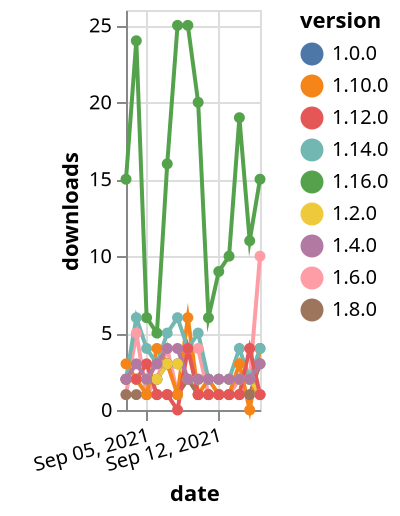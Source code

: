 {"$schema": "https://vega.github.io/schema/vega-lite/v5.json", "description": "A simple bar chart with embedded data.", "data": {"values": [{"date": "2021-09-03", "total": 4439, "delta": 1, "version": "1.6.0"}, {"date": "2021-09-04", "total": 4444, "delta": 5, "version": "1.6.0"}, {"date": "2021-09-05", "total": 4445, "delta": 1, "version": "1.6.0"}, {"date": "2021-09-06", "total": 4447, "delta": 2, "version": "1.6.0"}, {"date": "2021-09-07", "total": 4451, "delta": 4, "version": "1.6.0"}, {"date": "2021-09-08", "total": 4452, "delta": 1, "version": "1.6.0"}, {"date": "2021-09-09", "total": 4456, "delta": 4, "version": "1.6.0"}, {"date": "2021-09-10", "total": 4460, "delta": 4, "version": "1.6.0"}, {"date": "2021-09-11", "total": 4461, "delta": 1, "version": "1.6.0"}, {"date": "2021-09-12", "total": 4462, "delta": 1, "version": "1.6.0"}, {"date": "2021-09-13", "total": 4463, "delta": 1, "version": "1.6.0"}, {"date": "2021-09-14", "total": 4465, "delta": 2, "version": "1.6.0"}, {"date": "2021-09-15", "total": 4467, "delta": 2, "version": "1.6.0"}, {"date": "2021-09-16", "total": 4477, "delta": 10, "version": "1.6.0"}, {"date": "2021-09-03", "total": 2707, "delta": 1, "version": "1.8.0"}, {"date": "2021-09-04", "total": 2708, "delta": 1, "version": "1.8.0"}, {"date": "2021-09-05", "total": 2709, "delta": 1, "version": "1.8.0"}, {"date": "2021-09-06", "total": 2710, "delta": 1, "version": "1.8.0"}, {"date": "2021-09-07", "total": 2711, "delta": 1, "version": "1.8.0"}, {"date": "2021-09-08", "total": 2712, "delta": 1, "version": "1.8.0"}, {"date": "2021-09-09", "total": 2714, "delta": 2, "version": "1.8.0"}, {"date": "2021-09-10", "total": 2715, "delta": 1, "version": "1.8.0"}, {"date": "2021-09-11", "total": 2716, "delta": 1, "version": "1.8.0"}, {"date": "2021-09-12", "total": 2717, "delta": 1, "version": "1.8.0"}, {"date": "2021-09-13", "total": 2718, "delta": 1, "version": "1.8.0"}, {"date": "2021-09-14", "total": 2719, "delta": 1, "version": "1.8.0"}, {"date": "2021-09-15", "total": 2720, "delta": 1, "version": "1.8.0"}, {"date": "2021-09-16", "total": 2723, "delta": 3, "version": "1.8.0"}, {"date": "2021-09-03", "total": 3335, "delta": 3, "version": "1.10.0"}, {"date": "2021-09-04", "total": 3337, "delta": 2, "version": "1.10.0"}, {"date": "2021-09-05", "total": 3338, "delta": 1, "version": "1.10.0"}, {"date": "2021-09-06", "total": 3342, "delta": 4, "version": "1.10.0"}, {"date": "2021-09-07", "total": 3345, "delta": 3, "version": "1.10.0"}, {"date": "2021-09-08", "total": 3346, "delta": 1, "version": "1.10.0"}, {"date": "2021-09-09", "total": 3352, "delta": 6, "version": "1.10.0"}, {"date": "2021-09-10", "total": 3353, "delta": 1, "version": "1.10.0"}, {"date": "2021-09-11", "total": 3355, "delta": 2, "version": "1.10.0"}, {"date": "2021-09-12", "total": 3356, "delta": 1, "version": "1.10.0"}, {"date": "2021-09-13", "total": 3357, "delta": 1, "version": "1.10.0"}, {"date": "2021-09-14", "total": 3360, "delta": 3, "version": "1.10.0"}, {"date": "2021-09-15", "total": 3360, "delta": 0, "version": "1.10.0"}, {"date": "2021-09-16", "total": 3364, "delta": 4, "version": "1.10.0"}, {"date": "2021-09-03", "total": 2952, "delta": 2, "version": "1.0.0"}, {"date": "2021-09-04", "total": 2954, "delta": 2, "version": "1.0.0"}, {"date": "2021-09-05", "total": 2956, "delta": 2, "version": "1.0.0"}, {"date": "2021-09-06", "total": 2958, "delta": 2, "version": "1.0.0"}, {"date": "2021-09-07", "total": 2961, "delta": 3, "version": "1.0.0"}, {"date": "2021-09-08", "total": 2964, "delta": 3, "version": "1.0.0"}, {"date": "2021-09-09", "total": 2966, "delta": 2, "version": "1.0.0"}, {"date": "2021-09-10", "total": 2968, "delta": 2, "version": "1.0.0"}, {"date": "2021-09-11", "total": 2970, "delta": 2, "version": "1.0.0"}, {"date": "2021-09-12", "total": 2972, "delta": 2, "version": "1.0.0"}, {"date": "2021-09-13", "total": 2974, "delta": 2, "version": "1.0.0"}, {"date": "2021-09-14", "total": 2976, "delta": 2, "version": "1.0.0"}, {"date": "2021-09-15", "total": 2978, "delta": 2, "version": "1.0.0"}, {"date": "2021-09-16", "total": 2979, "delta": 1, "version": "1.0.0"}, {"date": "2021-09-03", "total": 873, "delta": 15, "version": "1.16.0"}, {"date": "2021-09-04", "total": 897, "delta": 24, "version": "1.16.0"}, {"date": "2021-09-05", "total": 903, "delta": 6, "version": "1.16.0"}, {"date": "2021-09-06", "total": 908, "delta": 5, "version": "1.16.0"}, {"date": "2021-09-07", "total": 924, "delta": 16, "version": "1.16.0"}, {"date": "2021-09-08", "total": 949, "delta": 25, "version": "1.16.0"}, {"date": "2021-09-09", "total": 974, "delta": 25, "version": "1.16.0"}, {"date": "2021-09-10", "total": 994, "delta": 20, "version": "1.16.0"}, {"date": "2021-09-11", "total": 1000, "delta": 6, "version": "1.16.0"}, {"date": "2021-09-12", "total": 1009, "delta": 9, "version": "1.16.0"}, {"date": "2021-09-13", "total": 1019, "delta": 10, "version": "1.16.0"}, {"date": "2021-09-14", "total": 1038, "delta": 19, "version": "1.16.0"}, {"date": "2021-09-15", "total": 1049, "delta": 11, "version": "1.16.0"}, {"date": "2021-09-16", "total": 1064, "delta": 15, "version": "1.16.0"}, {"date": "2021-09-03", "total": 7526, "delta": 2, "version": "1.2.0"}, {"date": "2021-09-04", "total": 7528, "delta": 2, "version": "1.2.0"}, {"date": "2021-09-05", "total": 7530, "delta": 2, "version": "1.2.0"}, {"date": "2021-09-06", "total": 7532, "delta": 2, "version": "1.2.0"}, {"date": "2021-09-07", "total": 7535, "delta": 3, "version": "1.2.0"}, {"date": "2021-09-08", "total": 7538, "delta": 3, "version": "1.2.0"}, {"date": "2021-09-09", "total": 7540, "delta": 2, "version": "1.2.0"}, {"date": "2021-09-10", "total": 7542, "delta": 2, "version": "1.2.0"}, {"date": "2021-09-11", "total": 7544, "delta": 2, "version": "1.2.0"}, {"date": "2021-09-12", "total": 7546, "delta": 2, "version": "1.2.0"}, {"date": "2021-09-13", "total": 7548, "delta": 2, "version": "1.2.0"}, {"date": "2021-09-14", "total": 7550, "delta": 2, "version": "1.2.0"}, {"date": "2021-09-15", "total": 7552, "delta": 2, "version": "1.2.0"}, {"date": "2021-09-16", "total": 7553, "delta": 1, "version": "1.2.0"}, {"date": "2021-09-03", "total": 2257, "delta": 2, "version": "1.14.0"}, {"date": "2021-09-04", "total": 2263, "delta": 6, "version": "1.14.0"}, {"date": "2021-09-05", "total": 2267, "delta": 4, "version": "1.14.0"}, {"date": "2021-09-06", "total": 2270, "delta": 3, "version": "1.14.0"}, {"date": "2021-09-07", "total": 2275, "delta": 5, "version": "1.14.0"}, {"date": "2021-09-08", "total": 2281, "delta": 6, "version": "1.14.0"}, {"date": "2021-09-09", "total": 2285, "delta": 4, "version": "1.14.0"}, {"date": "2021-09-10", "total": 2290, "delta": 5, "version": "1.14.0"}, {"date": "2021-09-11", "total": 2292, "delta": 2, "version": "1.14.0"}, {"date": "2021-09-12", "total": 2294, "delta": 2, "version": "1.14.0"}, {"date": "2021-09-13", "total": 2296, "delta": 2, "version": "1.14.0"}, {"date": "2021-09-14", "total": 2300, "delta": 4, "version": "1.14.0"}, {"date": "2021-09-15", "total": 2302, "delta": 2, "version": "1.14.0"}, {"date": "2021-09-16", "total": 2306, "delta": 4, "version": "1.14.0"}, {"date": "2021-09-03", "total": 4937, "delta": 2, "version": "1.12.0"}, {"date": "2021-09-04", "total": 4939, "delta": 2, "version": "1.12.0"}, {"date": "2021-09-05", "total": 4942, "delta": 3, "version": "1.12.0"}, {"date": "2021-09-06", "total": 4943, "delta": 1, "version": "1.12.0"}, {"date": "2021-09-07", "total": 4944, "delta": 1, "version": "1.12.0"}, {"date": "2021-09-08", "total": 4944, "delta": 0, "version": "1.12.0"}, {"date": "2021-09-09", "total": 4948, "delta": 4, "version": "1.12.0"}, {"date": "2021-09-10", "total": 4949, "delta": 1, "version": "1.12.0"}, {"date": "2021-09-11", "total": 4950, "delta": 1, "version": "1.12.0"}, {"date": "2021-09-12", "total": 4951, "delta": 1, "version": "1.12.0"}, {"date": "2021-09-13", "total": 4952, "delta": 1, "version": "1.12.0"}, {"date": "2021-09-14", "total": 4953, "delta": 1, "version": "1.12.0"}, {"date": "2021-09-15", "total": 4957, "delta": 4, "version": "1.12.0"}, {"date": "2021-09-16", "total": 4958, "delta": 1, "version": "1.12.0"}, {"date": "2021-09-03", "total": 10361, "delta": 2, "version": "1.4.0"}, {"date": "2021-09-04", "total": 10364, "delta": 3, "version": "1.4.0"}, {"date": "2021-09-05", "total": 10366, "delta": 2, "version": "1.4.0"}, {"date": "2021-09-06", "total": 10369, "delta": 3, "version": "1.4.0"}, {"date": "2021-09-07", "total": 10373, "delta": 4, "version": "1.4.0"}, {"date": "2021-09-08", "total": 10377, "delta": 4, "version": "1.4.0"}, {"date": "2021-09-09", "total": 10379, "delta": 2, "version": "1.4.0"}, {"date": "2021-09-10", "total": 10381, "delta": 2, "version": "1.4.0"}, {"date": "2021-09-11", "total": 10383, "delta": 2, "version": "1.4.0"}, {"date": "2021-09-12", "total": 10385, "delta": 2, "version": "1.4.0"}, {"date": "2021-09-13", "total": 10387, "delta": 2, "version": "1.4.0"}, {"date": "2021-09-14", "total": 10389, "delta": 2, "version": "1.4.0"}, {"date": "2021-09-15", "total": 10391, "delta": 2, "version": "1.4.0"}, {"date": "2021-09-16", "total": 10394, "delta": 3, "version": "1.4.0"}]}, "width": "container", "mark": {"type": "line", "point": {"filled": true}}, "encoding": {"x": {"field": "date", "type": "temporal", "timeUnit": "yearmonthdate", "title": "date", "axis": {"labelAngle": -15}}, "y": {"field": "delta", "type": "quantitative", "title": "downloads"}, "color": {"field": "version", "type": "nominal"}, "tooltip": {"field": "delta"}}}
